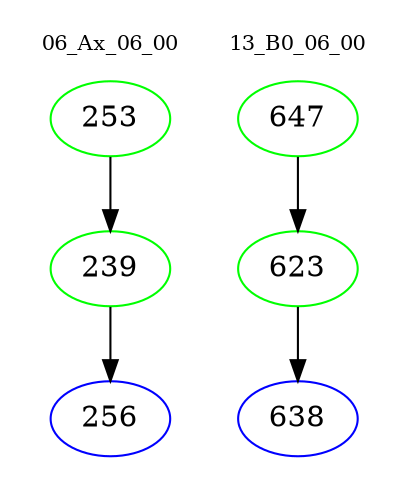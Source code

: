 digraph{
subgraph cluster_0 {
color = white
label = "06_Ax_06_00";
fontsize=10;
T0_253 [label="253", color="green"]
T0_253 -> T0_239 [color="black"]
T0_239 [label="239", color="green"]
T0_239 -> T0_256 [color="black"]
T0_256 [label="256", color="blue"]
}
subgraph cluster_1 {
color = white
label = "13_B0_06_00";
fontsize=10;
T1_647 [label="647", color="green"]
T1_647 -> T1_623 [color="black"]
T1_623 [label="623", color="green"]
T1_623 -> T1_638 [color="black"]
T1_638 [label="638", color="blue"]
}
}
